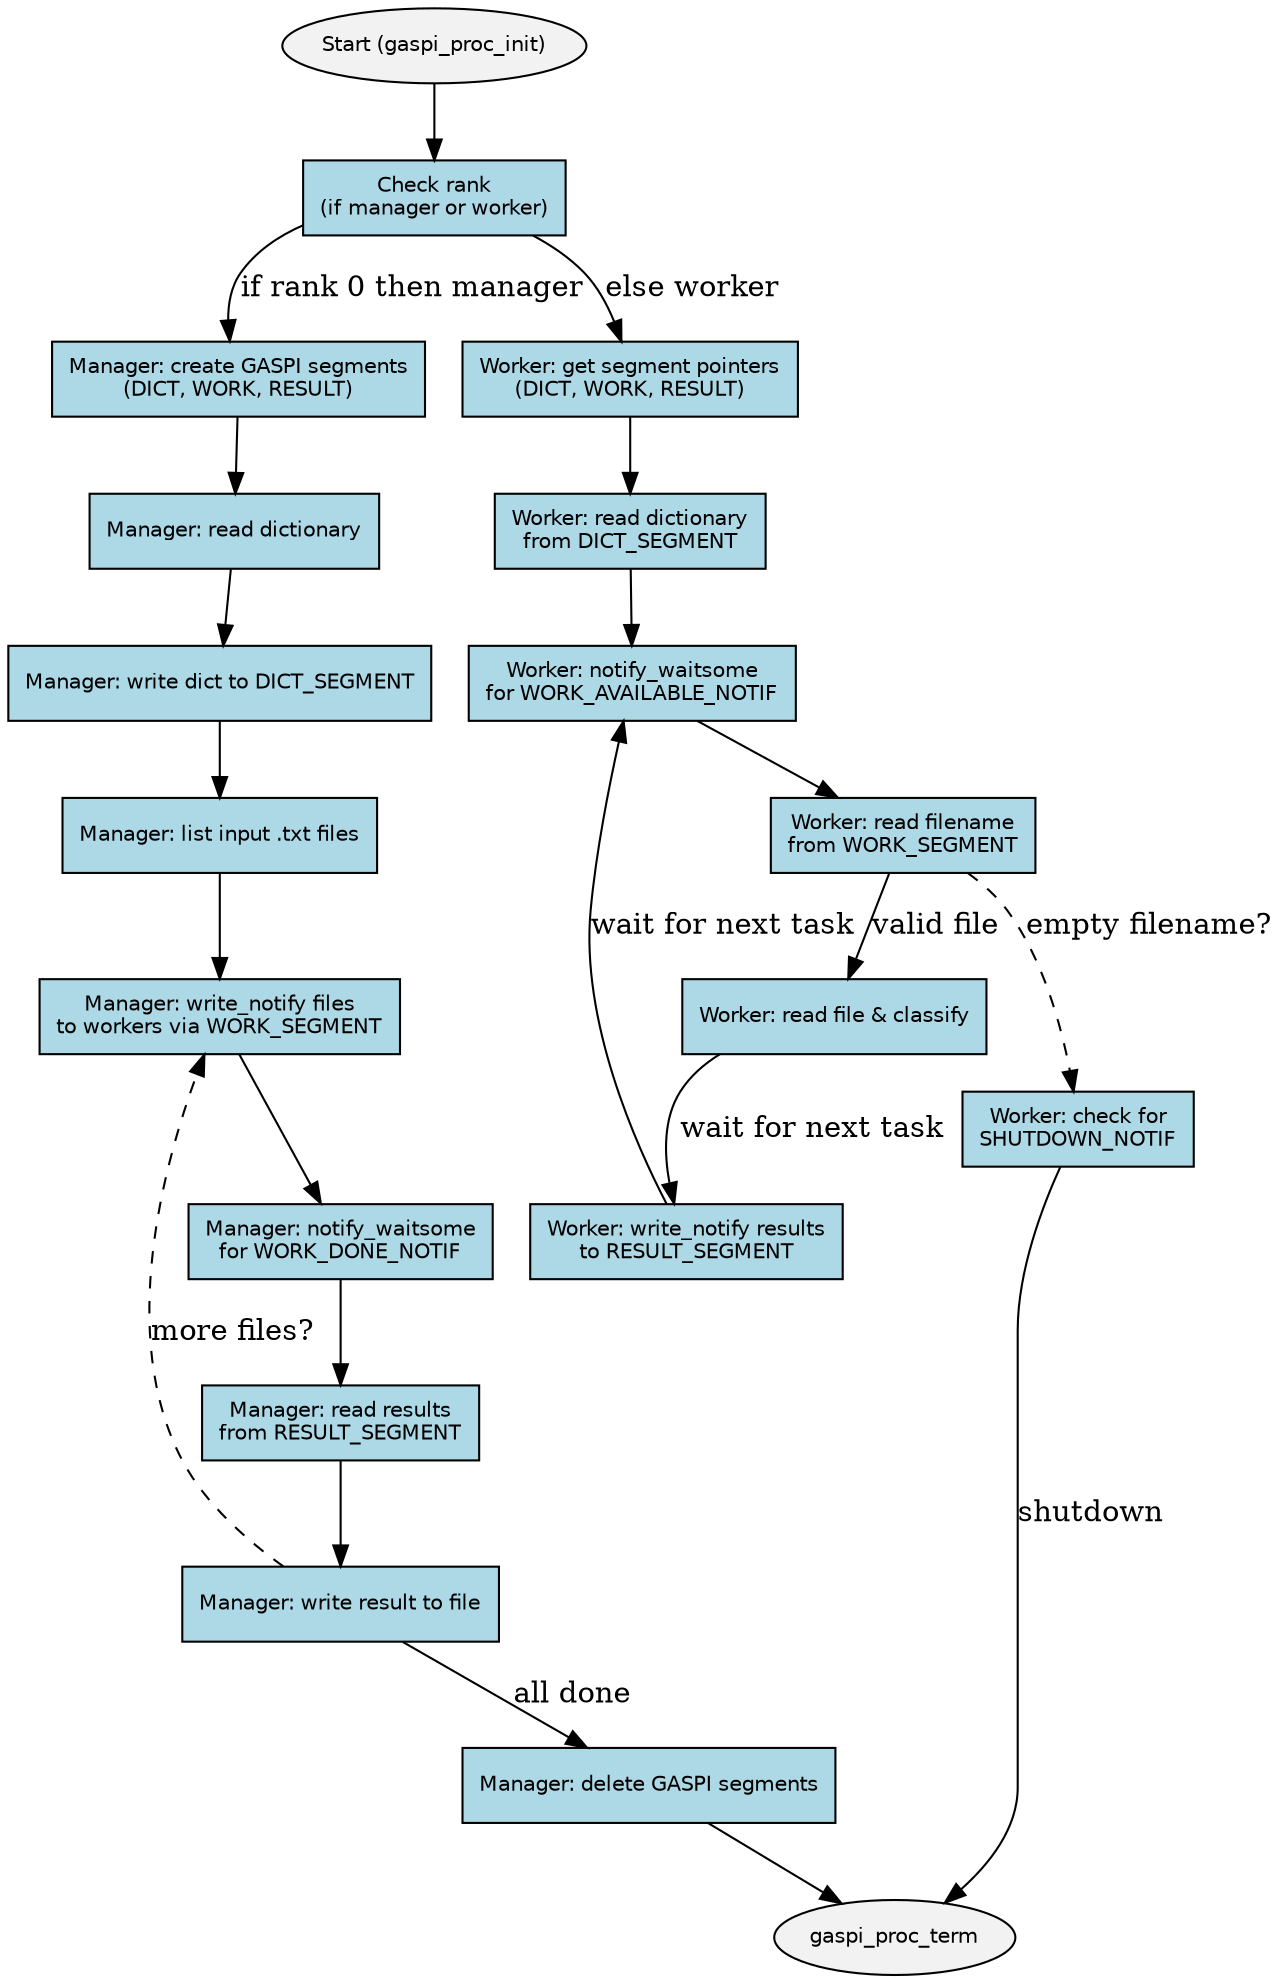digraph DDC_Flow {
    rankdir=TB;
    node [fontname="Helvetica", fontsize=10 shape=box style=filled fillcolor=lightblue];

    Start         [label="Start (gaspi_proc_init)" shape=ellipse fillcolor=gray95]
    RoleCheck     [label="Check rank\n(if manager or worker)"]

    // Manager branch
    M_CreateSegs  [label="Manager: create GASPI segments\n(DICT, WORK, RESULT)"]
    M_DictRead    [label="Manager: read dictionary"]
    M_BcastDict   [label="Manager: write dict to DICT_SEGMENT"]
    M_ListFiles   [label="Manager: list input .txt files"]
    M_AssignWork  [label="Manager: write_notify files\nto workers via WORK_SEGMENT"]
    M_WaitNotif   [label="Manager: notify_waitsome\nfor WORK_DONE_NOTIF"]
    M_ReadResults [label="Manager: read results\nfrom RESULT_SEGMENT"]
    M_WriteOutput [label="Manager: write result to file"]
    M_CleanupSegs [label="Manager: delete GASPI segments"]

    // Worker branch
    W_GetSegPtr   [label="Worker: get segment pointers\n(DICT, WORK, RESULT)"]
    W_RecvDict    [label="Worker: read dictionary\nfrom DICT_SEGMENT"]
    W_WaitWork    [label="Worker: notify_waitsome\nfor WORK_AVAILABLE_NOTIF"]
    W_ReadFile    [label="Worker: read filename\nfrom WORK_SEGMENT"]
    W_Classify    [label="Worker: read file & classify"]
    W_WriteResult [label="Worker: write_notify results\nto RESULT_SEGMENT"]
    W_CheckShutdown [label="Worker: check for\nSHUTDOWN_NOTIF"]

    End           [label="gaspi_proc_term" shape=ellipse fillcolor=gray95]

    // Flow
    Start -> RoleCheck

    // Manager flow
    RoleCheck -> M_CreateSegs [label="if rank 0 then manager", labelangle=-90]
    M_CreateSegs -> M_DictRead -> M_BcastDict -> M_ListFiles -> M_AssignWork
    M_AssignWork -> M_WaitNotif -> M_ReadResults -> M_WriteOutput
    M_WriteOutput -> M_AssignWork [label="more files?", style=dashed]
    M_WriteOutput -> M_CleanupSegs [label="all done"]
    M_CleanupSegs -> End

    // Worker flow
    RoleCheck -> W_GetSegPtr [label="else worker"]
    W_GetSegPtr -> W_RecvDict -> W_WaitWork -> W_ReadFile
    W_ReadFile -> W_CheckShutdown [label="empty filename?", style=dashed]
    W_CheckShutdown -> End [label="shutdown"]
    W_ReadFile -> W_Classify [label="valid file"]
    W_Classify -> W_WriteResult -> W_WaitWork [label="wait for next task"]
}

